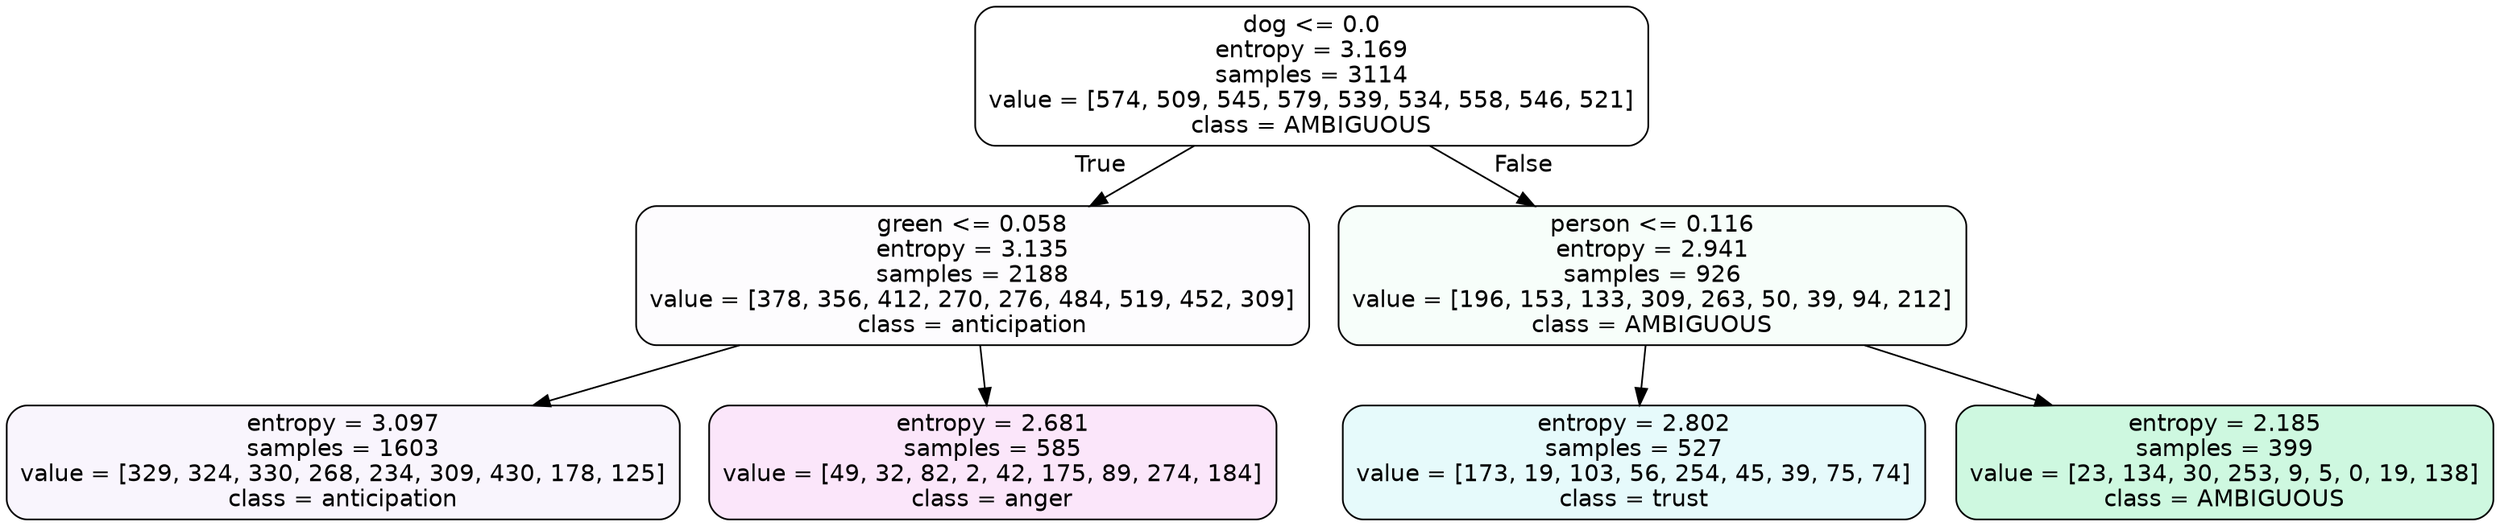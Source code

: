 digraph Tree {
node [shape=box, style="filled, rounded", color="black", fontname=helvetica] ;
edge [fontname=helvetica] ;
0 [label="dog <= 0.0\nentropy = 3.169\nsamples = 3114\nvalue = [574, 509, 545, 579, 539, 534, 558, 546, 521]\nclass = AMBIGUOUS", fillcolor="#39e58100"] ;
1 [label="green <= 0.058\nentropy = 3.135\nsamples = 2188\nvalue = [378, 356, 412, 270, 276, 484, 519, 452, 309]\nclass = anticipation", fillcolor="#8139e503"] ;
0 -> 1 [labeldistance=2.5, labelangle=45, headlabel="True"] ;
2 [label="entropy = 3.097\nsamples = 1603\nvalue = [329, 324, 330, 268, 234, 309, 430, 178, 125]\nclass = anticipation", fillcolor="#8139e50c"] ;
1 -> 2 ;
3 [label="entropy = 2.681\nsamples = 585\nvalue = [49, 32, 82, 2, 42, 175, 89, 274, 184]\nclass = anger", fillcolor="#e539d71f"] ;
1 -> 3 ;
4 [label="person <= 0.116\nentropy = 2.941\nsamples = 926\nvalue = [196, 153, 133, 309, 263, 50, 39, 94, 212]\nclass = AMBIGUOUS", fillcolor="#39e5810a"] ;
0 -> 4 [labeldistance=2.5, labelangle=-45, headlabel="False"] ;
5 [label="entropy = 2.802\nsamples = 527\nvalue = [173, 19, 103, 56, 254, 45, 39, 75, 74]\nclass = trust", fillcolor="#39d7e51f"] ;
4 -> 5 ;
6 [label="entropy = 2.185\nsamples = 399\nvalue = [23, 134, 30, 253, 9, 5, 0, 19, 138]\nclass = AMBIGUOUS", fillcolor="#39e5813e"] ;
4 -> 6 ;
}